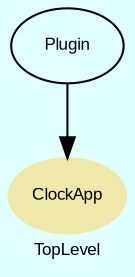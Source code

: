 digraph TopLevel {
    compound = true
    bgcolor = lightcyan1
    fontname = Arial
    fontsize = 8
    label = "TopLevel"
    node [
        fontname = Arial,
        fontsize = 8,
        color = black
    ]

    ClockApp [
        fontcolor = black,
        URL = "classes/ClockApp.html",
        shape = ellipse,
        color = palegoldenrod,
        style = filled,
        label = "ClockApp"
    ]

    Plugin [
        URL = "classes/Plugin.html",
        label = "Plugin"
    ]

    Plugin -> ClockApp [

    ]

}

